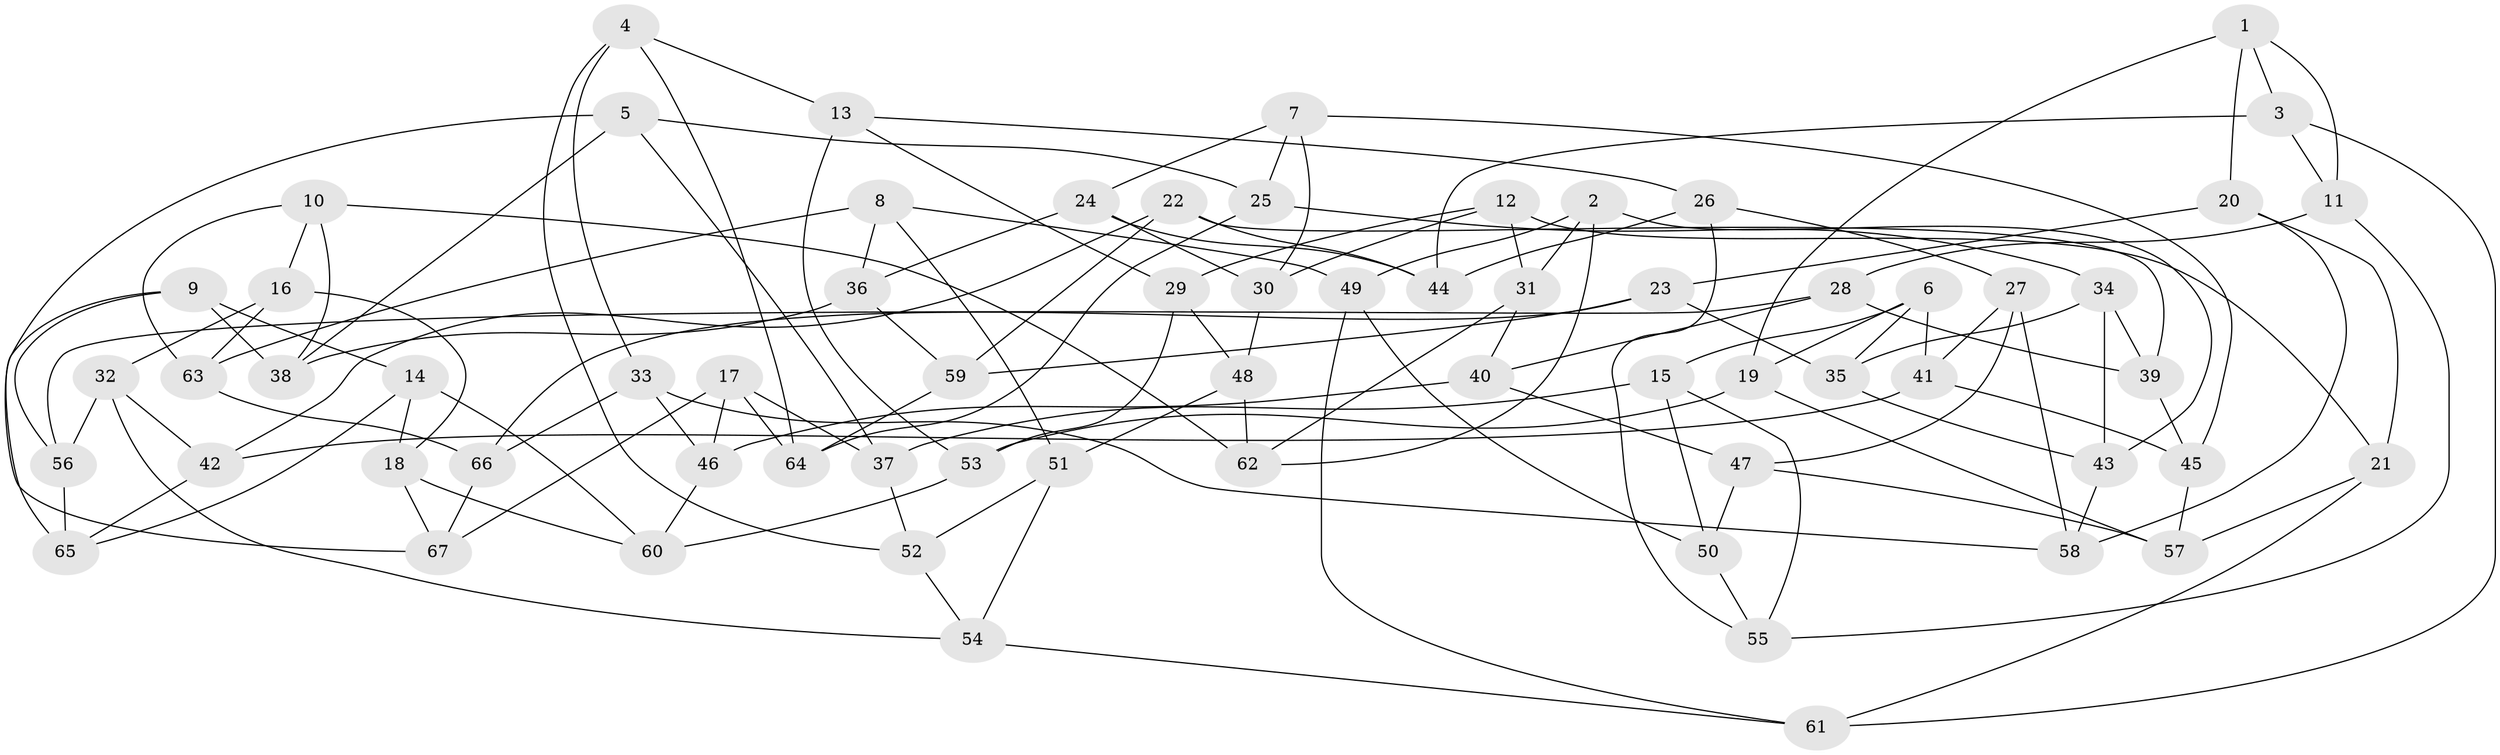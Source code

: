 // coarse degree distribution, {7: 0.02127659574468085, 10: 0.0425531914893617, 4: 0.851063829787234, 9: 0.02127659574468085, 3: 0.0425531914893617, 6: 0.02127659574468085}
// Generated by graph-tools (version 1.1) at 2025/53/03/04/25 22:53:41]
// undirected, 67 vertices, 134 edges
graph export_dot {
  node [color=gray90,style=filled];
  1;
  2;
  3;
  4;
  5;
  6;
  7;
  8;
  9;
  10;
  11;
  12;
  13;
  14;
  15;
  16;
  17;
  18;
  19;
  20;
  21;
  22;
  23;
  24;
  25;
  26;
  27;
  28;
  29;
  30;
  31;
  32;
  33;
  34;
  35;
  36;
  37;
  38;
  39;
  40;
  41;
  42;
  43;
  44;
  45;
  46;
  47;
  48;
  49;
  50;
  51;
  52;
  53;
  54;
  55;
  56;
  57;
  58;
  59;
  60;
  61;
  62;
  63;
  64;
  65;
  66;
  67;
  1 -- 3;
  1 -- 11;
  1 -- 20;
  1 -- 19;
  2 -- 31;
  2 -- 49;
  2 -- 62;
  2 -- 43;
  3 -- 44;
  3 -- 11;
  3 -- 61;
  4 -- 52;
  4 -- 13;
  4 -- 64;
  4 -- 33;
  5 -- 25;
  5 -- 38;
  5 -- 37;
  5 -- 67;
  6 -- 35;
  6 -- 19;
  6 -- 41;
  6 -- 15;
  7 -- 25;
  7 -- 45;
  7 -- 30;
  7 -- 24;
  8 -- 51;
  8 -- 49;
  8 -- 63;
  8 -- 36;
  9 -- 14;
  9 -- 65;
  9 -- 56;
  9 -- 38;
  10 -- 38;
  10 -- 63;
  10 -- 16;
  10 -- 62;
  11 -- 55;
  11 -- 28;
  12 -- 31;
  12 -- 21;
  12 -- 30;
  12 -- 29;
  13 -- 53;
  13 -- 26;
  13 -- 29;
  14 -- 60;
  14 -- 18;
  14 -- 65;
  15 -- 37;
  15 -- 50;
  15 -- 55;
  16 -- 63;
  16 -- 18;
  16 -- 32;
  17 -- 67;
  17 -- 64;
  17 -- 37;
  17 -- 46;
  18 -- 67;
  18 -- 60;
  19 -- 57;
  19 -- 53;
  20 -- 21;
  20 -- 23;
  20 -- 58;
  21 -- 61;
  21 -- 57;
  22 -- 59;
  22 -- 42;
  22 -- 39;
  22 -- 44;
  23 -- 59;
  23 -- 35;
  23 -- 66;
  24 -- 36;
  24 -- 30;
  24 -- 44;
  25 -- 64;
  25 -- 34;
  26 -- 27;
  26 -- 44;
  26 -- 55;
  27 -- 58;
  27 -- 41;
  27 -- 47;
  28 -- 56;
  28 -- 39;
  28 -- 40;
  29 -- 48;
  29 -- 53;
  30 -- 48;
  31 -- 40;
  31 -- 62;
  32 -- 42;
  32 -- 56;
  32 -- 54;
  33 -- 58;
  33 -- 66;
  33 -- 46;
  34 -- 39;
  34 -- 43;
  34 -- 35;
  35 -- 43;
  36 -- 38;
  36 -- 59;
  37 -- 52;
  39 -- 45;
  40 -- 46;
  40 -- 47;
  41 -- 45;
  41 -- 42;
  42 -- 65;
  43 -- 58;
  45 -- 57;
  46 -- 60;
  47 -- 50;
  47 -- 57;
  48 -- 51;
  48 -- 62;
  49 -- 50;
  49 -- 61;
  50 -- 55;
  51 -- 52;
  51 -- 54;
  52 -- 54;
  53 -- 60;
  54 -- 61;
  56 -- 65;
  59 -- 64;
  63 -- 66;
  66 -- 67;
}

